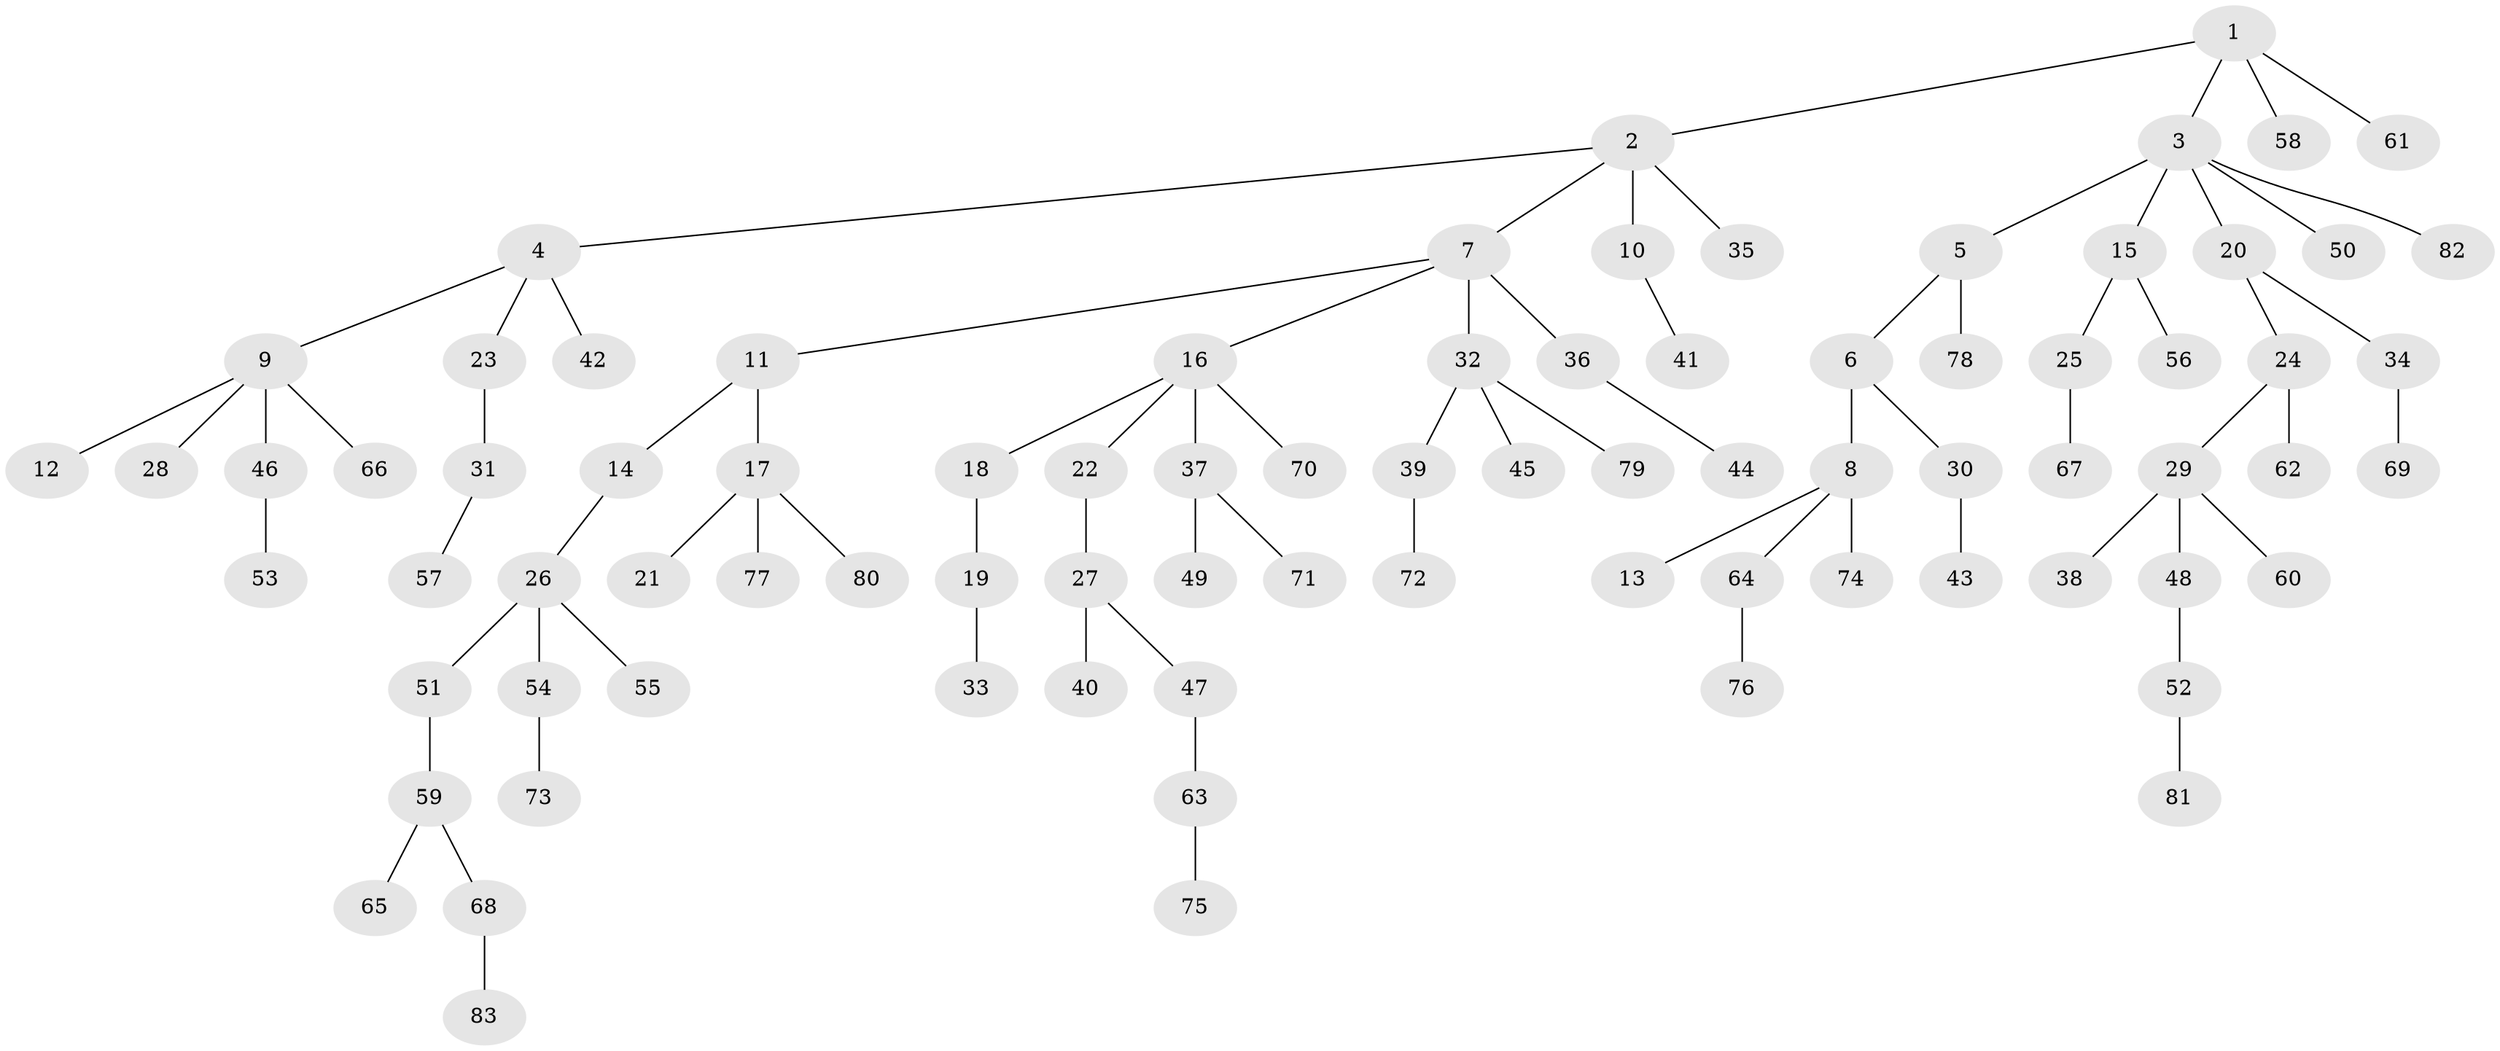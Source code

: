// Generated by graph-tools (version 1.1) at 2025/02/03/09/25 03:02:20]
// undirected, 83 vertices, 82 edges
graph export_dot {
graph [start="1"]
  node [color=gray90,style=filled];
  1;
  2;
  3;
  4;
  5;
  6;
  7;
  8;
  9;
  10;
  11;
  12;
  13;
  14;
  15;
  16;
  17;
  18;
  19;
  20;
  21;
  22;
  23;
  24;
  25;
  26;
  27;
  28;
  29;
  30;
  31;
  32;
  33;
  34;
  35;
  36;
  37;
  38;
  39;
  40;
  41;
  42;
  43;
  44;
  45;
  46;
  47;
  48;
  49;
  50;
  51;
  52;
  53;
  54;
  55;
  56;
  57;
  58;
  59;
  60;
  61;
  62;
  63;
  64;
  65;
  66;
  67;
  68;
  69;
  70;
  71;
  72;
  73;
  74;
  75;
  76;
  77;
  78;
  79;
  80;
  81;
  82;
  83;
  1 -- 2;
  1 -- 3;
  1 -- 58;
  1 -- 61;
  2 -- 4;
  2 -- 7;
  2 -- 10;
  2 -- 35;
  3 -- 5;
  3 -- 15;
  3 -- 20;
  3 -- 50;
  3 -- 82;
  4 -- 9;
  4 -- 23;
  4 -- 42;
  5 -- 6;
  5 -- 78;
  6 -- 8;
  6 -- 30;
  7 -- 11;
  7 -- 16;
  7 -- 32;
  7 -- 36;
  8 -- 13;
  8 -- 64;
  8 -- 74;
  9 -- 12;
  9 -- 28;
  9 -- 46;
  9 -- 66;
  10 -- 41;
  11 -- 14;
  11 -- 17;
  14 -- 26;
  15 -- 25;
  15 -- 56;
  16 -- 18;
  16 -- 22;
  16 -- 37;
  16 -- 70;
  17 -- 21;
  17 -- 77;
  17 -- 80;
  18 -- 19;
  19 -- 33;
  20 -- 24;
  20 -- 34;
  22 -- 27;
  23 -- 31;
  24 -- 29;
  24 -- 62;
  25 -- 67;
  26 -- 51;
  26 -- 54;
  26 -- 55;
  27 -- 40;
  27 -- 47;
  29 -- 38;
  29 -- 48;
  29 -- 60;
  30 -- 43;
  31 -- 57;
  32 -- 39;
  32 -- 45;
  32 -- 79;
  34 -- 69;
  36 -- 44;
  37 -- 49;
  37 -- 71;
  39 -- 72;
  46 -- 53;
  47 -- 63;
  48 -- 52;
  51 -- 59;
  52 -- 81;
  54 -- 73;
  59 -- 65;
  59 -- 68;
  63 -- 75;
  64 -- 76;
  68 -- 83;
}
